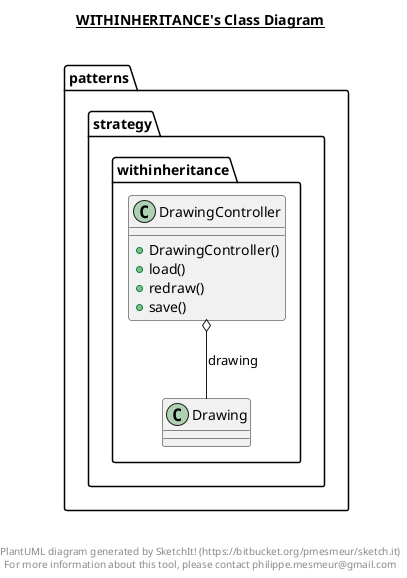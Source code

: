@startuml

title __WITHINHERITANCE's Class Diagram__\n

  namespace patterns.strategy.withinheritance {
    class patterns.strategy.withinheritance.Drawing {
    }
  }
  

  namespace patterns.strategy.withinheritance {
    class patterns.strategy.withinheritance.DrawingController {
        + DrawingController()
        + load()
        + redraw()
        + save()
    }
  }
  

  patterns.strategy.withinheritance.DrawingController o-- patterns.strategy.withinheritance.Drawing : drawing


right footer


PlantUML diagram generated by SketchIt! (https://bitbucket.org/pmesmeur/sketch.it)
For more information about this tool, please contact philippe.mesmeur@gmail.com
endfooter

@enduml
